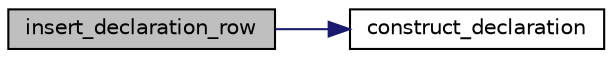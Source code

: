 digraph "insert_declaration_row"
{
 // LATEX_PDF_SIZE
  edge [fontname="Helvetica",fontsize="10",labelfontname="Helvetica",labelfontsize="10"];
  node [fontname="Helvetica",fontsize="10",shape=record];
  rankdir="LR";
  Node1 [label="insert_declaration_row",height=0.2,width=0.4,color="black", fillcolor="grey75", style="filled", fontcolor="black",tooltip="Inserts a declaration row into the table."];
  Node1 -> Node2 [color="midnightblue",fontsize="10",style="solid",fontname="Helvetica"];
  Node2 [label="construct_declaration",height=0.2,width=0.4,color="black", fillcolor="white", style="filled",URL="$dd/d3e/declaration__table_8c.html#aa8a7cdebf527233e95ecd24def975f20",tooltip=" "];
}
